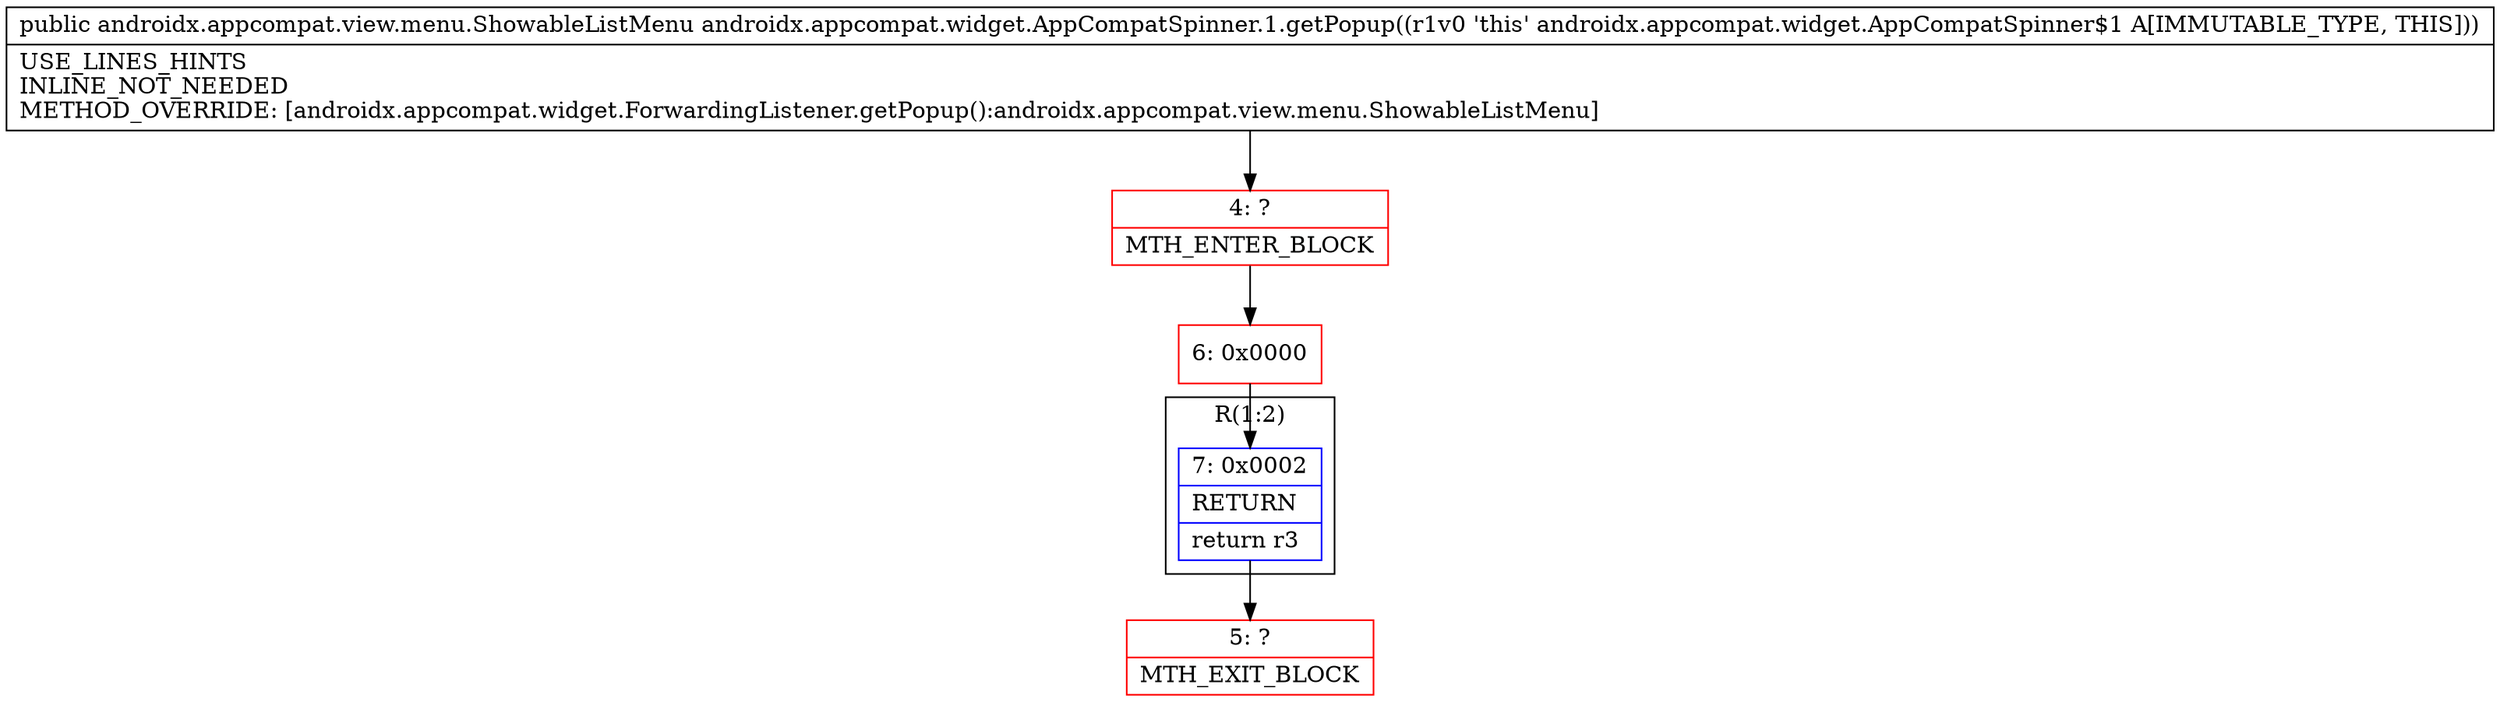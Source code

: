 digraph "CFG forandroidx.appcompat.widget.AppCompatSpinner.1.getPopup()Landroidx\/appcompat\/view\/menu\/ShowableListMenu;" {
subgraph cluster_Region_1960570365 {
label = "R(1:2)";
node [shape=record,color=blue];
Node_7 [shape=record,label="{7\:\ 0x0002|RETURN\l|return r3\l}"];
}
Node_4 [shape=record,color=red,label="{4\:\ ?|MTH_ENTER_BLOCK\l}"];
Node_6 [shape=record,color=red,label="{6\:\ 0x0000}"];
Node_5 [shape=record,color=red,label="{5\:\ ?|MTH_EXIT_BLOCK\l}"];
MethodNode[shape=record,label="{public androidx.appcompat.view.menu.ShowableListMenu androidx.appcompat.widget.AppCompatSpinner.1.getPopup((r1v0 'this' androidx.appcompat.widget.AppCompatSpinner$1 A[IMMUTABLE_TYPE, THIS]))  | USE_LINES_HINTS\lINLINE_NOT_NEEDED\lMETHOD_OVERRIDE: [androidx.appcompat.widget.ForwardingListener.getPopup():androidx.appcompat.view.menu.ShowableListMenu]\l}"];
MethodNode -> Node_4;Node_7 -> Node_5;
Node_4 -> Node_6;
Node_6 -> Node_7;
}

